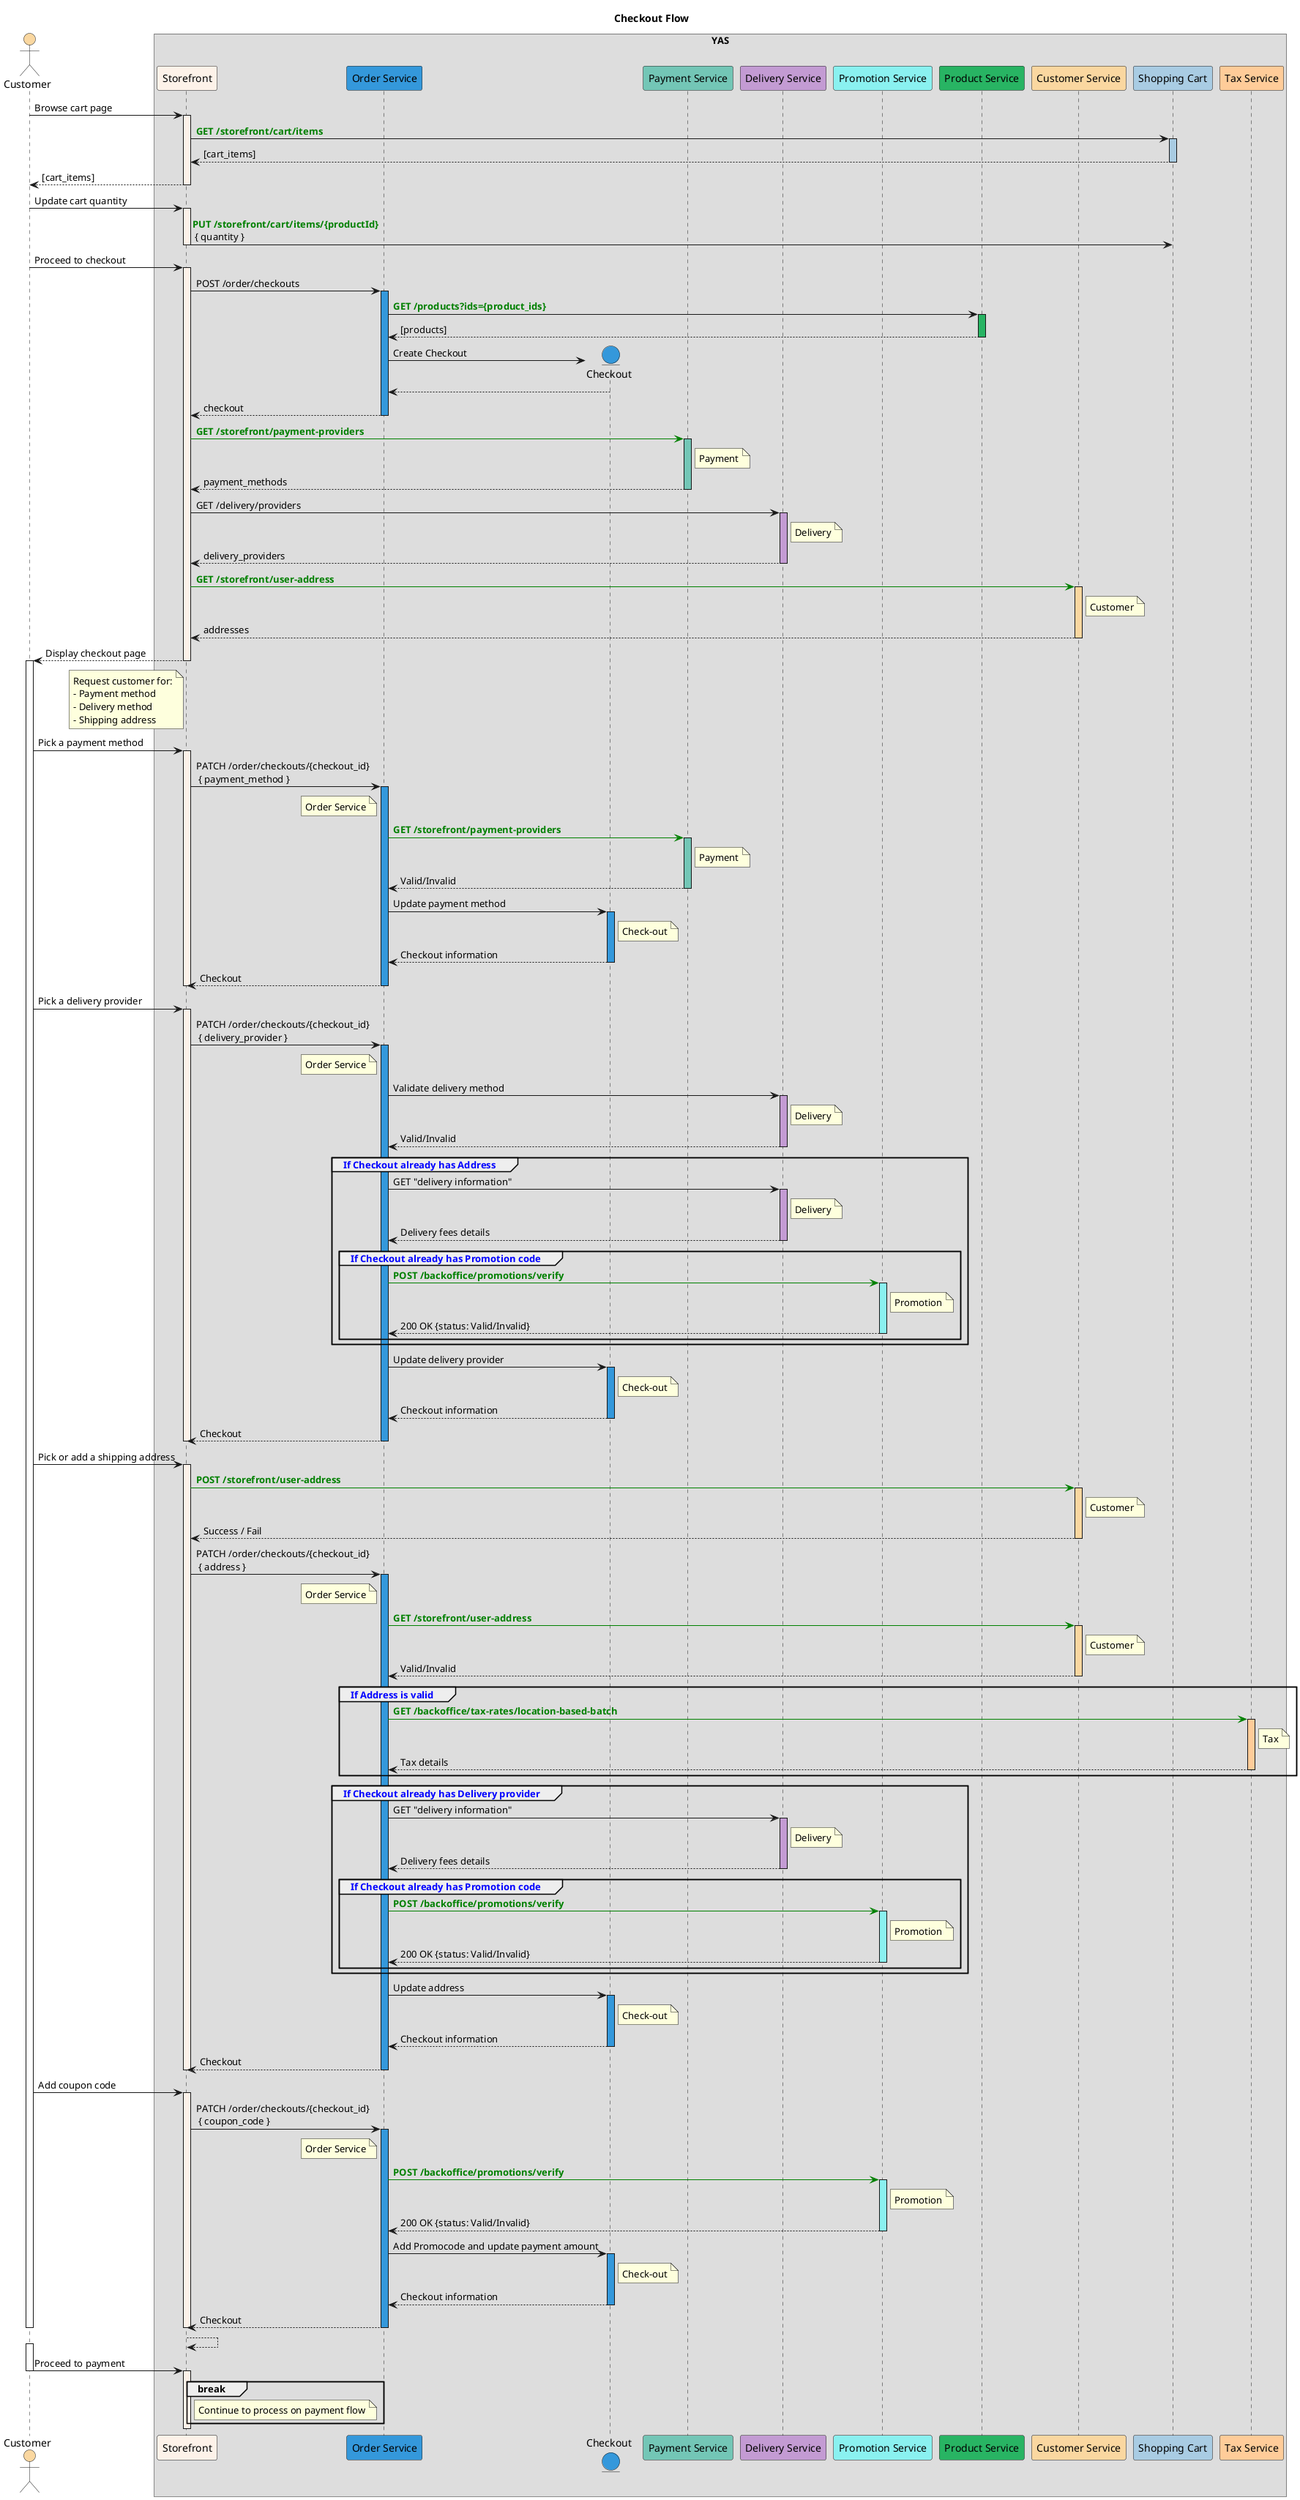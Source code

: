 @startuml Checkout Flow

title Checkout Flow

actor Customer as customer #fad7a0

box YAS
    participant "Storefront" as storefront #fdf2e9        
    participant "Order Service" as order_service #3498db
    entity "Checkout" as checkout #3498db
    participant "Payment Service" as payment_service #73c6b6
    participant "Delivery Service" as delivery_service #c39bd3
    participant "Promotion Service" as promotion_service #8af1f0
    participant "Product Service" as product_service #28b463 
    participant "Customer Service" as customer_service #fad7a0
    participant "Shopping Cart" as shopping_cart #a9cce3
    participant "Tax Service" as tax_service #ffcc99
end box

customer -> storefront: Browse cart page
activate storefront #fdf2e9
  storefront -> shopping_cart: <font color=green><b>GET /storefront/cart/items
  activate shopping_cart #a9cce3
    shopping_cart --> storefront: [cart_items]
  deactivate shopping_cart
  customer <-- storefront: [cart_items]
deactivate storefront

customer -> storefront: Update cart quantity
activate storefront #fdf2e9
  storefront -> shopping_cart: <font color=green><b>PUT /storefront/cart/items/{productId} \n { quantity }
deactivate storefront

customer -> storefront: Proceed to checkout
activate storefront #fdf2e9
  storefront -> order_service: POST /order/checkouts
  activate order_service #3498db
    order_service -> product_service: <font color=green><b>GET /products?ids={product_ids}
    activate product_service #28b463 
      product_service --> order_service: [products]
    deactivate product_service
    order_service -> checkout **: Create Checkout
    order_service <-- checkout
    storefront <-- order_service: checkout
  deactivate order_service
  storefront -[#green]> payment_service: <font color=green><b>GET /storefront/payment-providers

  'Get payment methods
  activate payment_service #73c6b6
  note right of payment_service
    Payment
  end note
    storefront <-- payment_service: payment_methods
  deactivate payment_service

  'Get delivery providers
  storefront -> delivery_service: GET /delivery/providers
  activate delivery_service #c39bd3
  note right of delivery_service
    Delivery
  end note
    storefront <-- delivery_service: delivery_providers
  deactivate delivery_service

  'Get customer addresses
  storefront -[#green]> customer_service: <font color=green><b>GET /storefront/user-address
  activate customer_service #fad7a0
  note right of customer_service
    Customer
  end note
    storefront <-- customer_service: addresses
  deactivate customer_service

  storefront --> customer: Display checkout page
  note left of storefront 
    Request customer for:
    - Payment method
    - Delivery method
    - Shipping address
  end note
deactivate storefront
activate customer

  ''Pick a payment method
  customer -> storefront: Pick a payment method
  activate storefront #fdf2e9    
    storefront -> order_service: PATCH /order/checkouts/{checkout_id} \n { payment_method }
    activate order_service #3498db
    note left of order_service
      Order Service
    end note
      order_service -[#green]> payment_service: <font color=green><b>GET /storefront/payment-providers
        activate payment_service #73c6b6
        note right of payment_service
          Payment
        end note
          payment_service --> order_service: Valid/Invalid
        deactivate payment_service
        order_service -> checkout: Update payment method
        activate checkout #3498db
        note right of checkout
          Check-out
        end note
          checkout --> order_service: Checkout information
        deactivate checkout
      order_service --> storefront: Checkout
    deactivate order_service
  deactivate storefront

  ''Pick a delivery provider
  customer -> storefront: Pick a delivery provider
  activate storefront #fdf2e9
    storefront -> order_service: PATCH /order/checkouts/{checkout_id} \n { delivery_provider }
    activate order_service #3498db
    note left of order_service
      Order Service
    end note
      order_service -> delivery_service: Validate delivery method
      activate delivery_service #c39bd3
      note right of delivery_service
        Delivery
      end note
        delivery_service --> order_service: Valid/Invalid
      deactivate delivery_service
      group <font color=blue><b>If Checkout already has Address
      order_service -> delivery_service: GET "delivery information"
      activate delivery_service #c39bd3
      note right of delivery_service
        Delivery
      end note
        delivery_service --> order_service: Delivery fees details
      deactivate delivery_service
      group <font color=blue><b>If Checkout already has Promotion code
      order_service -[#green]> promotion_service: <font color=green><b>POST /backoffice/promotions/verify
      activate promotion_service #8af1f0
      note right of promotion_service
        Promotion
      end note
        promotion_service --> order_service: 200 OK {status: Valid/Invalid}
      deactivate promotion_service
      end
      end
      order_service -> checkout: Update delivery provider
      activate checkout #3498db
      note right of checkout
        Check-out
      end note
        checkout --> order_service: Checkout information
      deactivate checkout
      order_service --> storefront: Checkout
    deactivate order_service
  deactivate storefront

  ''Pick a shipping address
  customer -> storefront: Pick or add a shipping address
  activate storefront #fdf2e9
    storefront -[#green]> customer_service: <font color=green><b>POST /storefront/user-address
    activate customer_service #fad7a0
    note right of customer_service
      Customer
    end note
       customer_service --> storefront: Success / Fail
    deactivate customer_service
    storefront -> order_service: PATCH /order/checkouts/{checkout_id} \n { address }
    activate order_service #3498db
    note left of order_service
      Order Service
    end note
      order_service -[#green]> customer_service: <font color=green><b>GET /storefront/user-address
      activate customer_service #fad7a0
      note right of customer_service
        Customer
      end note
        customer_service --> order_service: Valid/Invalid
      deactivate customer_service
      group <font color=blue><b>If Address is valid
      order_service -[#green]> tax_service: <font color=green><b>GET /backoffice/tax-rates/location-based-batch
      activate tax_service #ffcc99
      note right of tax_service
        Tax
      end note
        tax_service --> order_service: Tax details
      deactivate tax_service
      end
      group <font color=blue><b>If Checkout already has Delivery provider
      order_service -> delivery_service: GET "delivery information"
      activate delivery_service #c39bd3
      note right of delivery_service
        Delivery
      end note
        delivery_service --> order_service: Delivery fees details
      deactivate delivery_service
      group <font color=blue><b>If Checkout already has Promotion code
      order_service -[#green]> promotion_service: <font color=green><b>POST /backoffice/promotions/verify
      activate promotion_service #8af1f0
      note right of promotion_service
        Promotion
      end note
        promotion_service --> order_service: 200 OK {status: Valid/Invalid}
      deactivate promotion_service
      end
      end
      order_service -> checkout: Update address
      activate checkout #3498db
      note right of checkout
        Check-out
      end note
        checkout --> order_service: Checkout information
      deactivate checkout
      order_service --> storefront: Checkout
    deactivate order_service
  deactivate storefront
  
  ''Add coupon code
  customer -> storefront: Add coupon code
  activate storefront #fdf2e9
    storefront -> order_service: PATCH /order/checkouts/{checkout_id} \n { coupon_code }
    activate order_service #3498db
    note left of order_service
      Order Service
    end note
      order_service -[#green]> promotion_service: <font color=green><b>POST /backoffice/promotions/verify
      activate promotion_service #8af1f0
      note right of promotion_service
        Promotion
      end note
        promotion_service --> order_service: 200 OK {status: Valid/Invalid}
      deactivate promotion_service
      order_service -> checkout: Add Promocode and update payment amount
      activate checkout #3498db
      note right of checkout
        Check-out
      end note
        checkout --> order_service:Checkout information
      deactivate checkout
      order_service --> storefront: Checkout
    deactivate order_service
  deactivate storefront
deactivate customer

storefront --> storefront
activate customer
  customer -> storefront: Proceed to payment
deactivate customer
activate storefront #fdf2e9
  break
    note right of storefront
      Continue to process on payment flow
    end note
  end 
deactivate storefront

@enduml


